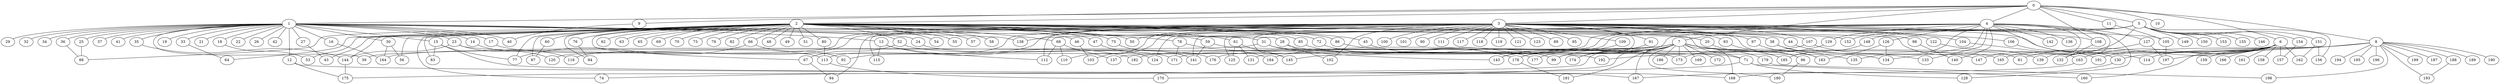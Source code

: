 
graph graphname {
    0 -- 1
0 -- 2
0 -- 3
0 -- 4
0 -- 5
0 -- 6
0 -- 7
0 -- 8
0 -- 9
0 -- 10
0 -- 11
0 -- 108
1 -- 12
1 -- 13
1 -- 14
1 -- 15
1 -- 16
1 -- 17
1 -- 18
1 -- 19
1 -- 20
1 -- 21
1 -- 22
1 -- 23
1 -- 24
1 -- 25
1 -- 26
1 -- 27
1 -- 28
1 -- 29
1 -- 30
1 -- 31
1 -- 32
1 -- 33
1 -- 34
1 -- 35
1 -- 36
1 -- 37
1 -- 38
1 -- 39
1 -- 40
1 -- 41
1 -- 42
1 -- 138
2 -- 43
2 -- 44
2 -- 45
2 -- 46
2 -- 47
2 -- 48
2 -- 49
2 -- 50
2 -- 51
2 -- 52
2 -- 53
2 -- 54
2 -- 55
2 -- 56
2 -- 57
2 -- 58
2 -- 59
2 -- 60
2 -- 61
2 -- 62
2 -- 63
2 -- 64
2 -- 65
2 -- 66
2 -- 67
2 -- 68
2 -- 69
2 -- 70
2 -- 71
2 -- 72
2 -- 73
2 -- 74
2 -- 75
2 -- 76
2 -- 77
2 -- 78
2 -- 79
2 -- 80
2 -- 81
2 -- 82
2 -- 83
2 -- 84
2 -- 85
2 -- 86
2 -- 87
2 -- 88
2 -- 152
3 -- 89
3 -- 90
3 -- 91
3 -- 92
3 -- 93
3 -- 94
3 -- 95
3 -- 96
3 -- 97
3 -- 98
3 -- 99
3 -- 100
3 -- 101
3 -- 102
3 -- 103
3 -- 104
3 -- 105
3 -- 106
3 -- 107
3 -- 108
3 -- 109
3 -- 110
3 -- 111
3 -- 112
3 -- 113
3 -- 114
3 -- 115
3 -- 116
3 -- 117
3 -- 118
3 -- 119
3 -- 120
3 -- 121
3 -- 122
3 -- 123
3 -- 124
3 -- 50
3 -- 145
4 -- 128
4 -- 130
4 -- 131
4 -- 132
4 -- 133
4 -- 134
4 -- 129
4 -- 136
4 -- 137
4 -- 138
4 -- 135
4 -- 140
4 -- 141
4 -- 142
4 -- 139
4 -- 125
4 -- 126
4 -- 127
5 -- 143
5 -- 144
5 -- 145
5 -- 146
5 -- 147
5 -- 148
5 -- 149
5 -- 150
5 -- 151
5 -- 152
5 -- 153
5 -- 154
5 -- 155
5 -- 156
6 -- 160
6 -- 162
6 -- 163
6 -- 164
6 -- 165
6 -- 166
6 -- 161
6 -- 157
6 -- 158
6 -- 159
6 -- 130
6 -- 81
7 -- 167
7 -- 168
7 -- 169
7 -- 170
7 -- 171
7 -- 172
7 -- 173
7 -- 174
7 -- 175
7 -- 176
7 -- 177
7 -- 178
7 -- 179
7 -- 180
7 -- 181
7 -- 182
7 -- 183
7 -- 184
7 -- 185
7 -- 186
7 -- 99
8 -- 192
8 -- 194
8 -- 195
8 -- 196
8 -- 197
8 -- 198
8 -- 193
8 -- 199
8 -- 187
8 -- 188
8 -- 189
8 -- 190
8 -- 191
8 -- 114
9 -- 40
11 -- 105
12 -- 175
12 -- 167
13 -- 182
13 -- 112
13 -- 115
14 -- 116
15 -- 83
15 -- 168
15 -- 77
16 -- 164
17 -- 113
18 -- 53
20 -- 185
23 -- 144
23 -- 120
23 -- 192
24 -- 176
25 -- 88
27 -- 43
28 -- 165
28 -- 102
30 -- 164
30 -- 56
31 -- 71
31 -- 39
31 -- 143
33 -- 64
35 -- 144
36 -- 88
38 -- 134
38 -- 135
44 -- 133
45 -- 99
46 -- 103
47 -- 124
52 -- 67
52 -- 171
59 -- 173
59 -- 141
60 -- 87
61 -- 131
61 -- 125
61 -- 145
66 -- 77
66 -- 92
67 -- 94
68 -- 112
68 -- 137
68 -- 110
71 -- 160
71 -- 74
71 -- 128
72 -- 178
75 -- 141
76 -- 84
78 -- 171
78 -- 184
80 -- 113
85 -- 178
86 -- 177
91 -- 174
93 -- 96
96 -- 180
97 -- 183
98 -- 140
104 -- 163
105 -- 197
106 -- 191
107 -- 178
107 -- 147
108 -- 132
109 -- 143
113 -- 170
122 -- 139
126 -- 134
126 -- 183
127 -- 132
127 -- 197
129 -- 173
130 -- 168
144 -- 175
148 -- 185
151 -- 156
151 -- 162
154 -- 157
163 -- 167
178 -- 181
179 -- 198
188 -- 193

}
